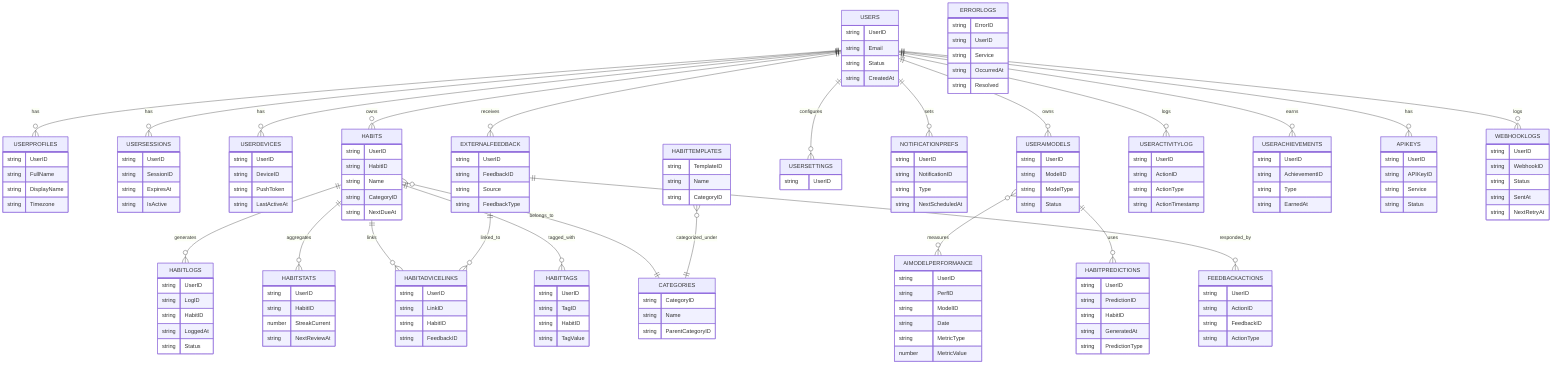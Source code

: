 erDiagram
  USERS {
    string UserID
    string Email
    string Status
    string CreatedAt
  }
  USERPROFILES {
    string UserID
    string FullName
    string DisplayName
    string Timezone
  }
  USERSESSIONS {
    string UserID
    string SessionID
    string ExpiresAt
    string IsActive
  }
  USERDEVICES {
    string UserID
    string DeviceID
    string PushToken
    string LastActiveAt
  }
  HABITS {
    string UserID
    string HabitID
    string Name
    string CategoryID
    string NextDueAt
  }
  HABITLOGS {
    string UserID
    string LogID
    string HabitID
    string LoggedAt
    string Status
  }
  HABITSTATS {
    string UserID
    string HabitID
    number StreakCurrent
    string NextReviewAt
  }
  USERAIMODELS {
    string UserID
    string ModelID
    string ModelType
    string Status
  }
  HABITPREDICTIONS {
    string UserID
    string PredictionID
    string HabitID
    string GeneratedAt
    string PredictionType
  }
  AIMODELPERFORMANCE {
    string UserID
    string PerfID
    string ModelID
    string Date
    string MetricType
    number MetricValue
  }
  EXTERNALFEEDBACK {
    string UserID
    string FeedbackID
    string Source
    string FeedbackType
  }
  FEEDBACKACTIONS {
    string UserID
    string ActionID
    string FeedbackID
    string ActionType
  }
  HABITADVICELINKS {
    string UserID
    string LinkID
    string HabitID
    string FeedbackID
  }
  USERSETTINGS {
    string UserID
  }
  NOTIFICATIONPREFS {
    string UserID
    string NotificationID
    string Type
    string NextScheduledAt
  }
  HABITTEMPLATES {
    string TemplateID
    string Name
    string CategoryID
  }
  CATEGORIES {
    string CategoryID
    string Name
    string ParentCategoryID
  }
  HABITTAGS {
    string UserID
    string TagID
    string HabitID
    string TagValue
  }
  USERACTIVITYLOG {
    string UserID
    string ActionID
    string ActionType
    string ActionTimestamp
  }
  ERRORLOGS {
    string ErrorID
    string UserID
    string Service
    string OccurredAt
    string Resolved
  }
  USERACHIEVEMENTS {
    string UserID
    string AchievementID
    string Type
    string EarnedAt
  }
  APIKEYS {
    string UserID
    string APIKeyID
    string Service
    string Status
  }
  WEBHOOKLOGS {
    string UserID
    string WebhookID
    string Status
    string SentAt
    string NextRetryAt
  }

  USERS ||--o{ USERPROFILES : has
  USERS ||--o{ USERSESSIONS : has
  USERS ||--o{ USERDEVICES : has
  USERS ||--o{ HABITS : owns
  USERS ||--o{ USERAIMODELS : owns
  USERS ||--o{ EXTERNALFEEDBACK : receives
  USERS ||--o{ USERSETTINGS : configures
  USERS ||--o{ NOTIFICATIONPREFS : sets
  USERS ||--o{ USERACTIVITYLOG : logs
  USERS ||--o{ USERACHIEVEMENTS : earns
  USERS ||--o{ APIKEYS : has
  USERS ||--o{ WEBHOOKLOGS : logs

  HABITS ||--o{ HABITLOGS : generates
  HABITS ||--o{ HABITSTATS : aggregates
  HABITS ||--o{ HABITADVICELINKS : links
  HABITS ||--o{ HABITTAGS : tagged_with
  HABITS }o--|| CATEGORIES : belongs_to

  EXTERNALFEEDBACK ||--o{ FEEDBACKACTIONS : responded_by
  EXTERNALFEEDBACK ||--o{ HABITADVICELINKS : linked_to

  HABITTEMPLATES }o--|| CATEGORIES : categorized_under

  USERAIMODELS }o--o{ AIMODELPERFORMANCE : measures
  USERAIMODELS ||--o{ HABITPREDICTIONS : uses